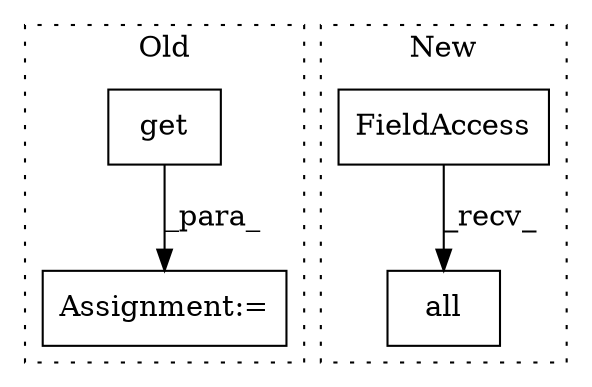 digraph G {
subgraph cluster0 {
1 [label="get" a="32" s="7055,7090" l="4,1" shape="box"];
3 [label="Assignment:=" a="7" s="7041" l="1" shape="box"];
label = "Old";
style="dotted";
}
subgraph cluster1 {
2 [label="all" a="32" s="5847" l="5" shape="box"];
4 [label="FieldAccess" a="22" s="5833" l="13" shape="box"];
label = "New";
style="dotted";
}
1 -> 3 [label="_para_"];
4 -> 2 [label="_recv_"];
}